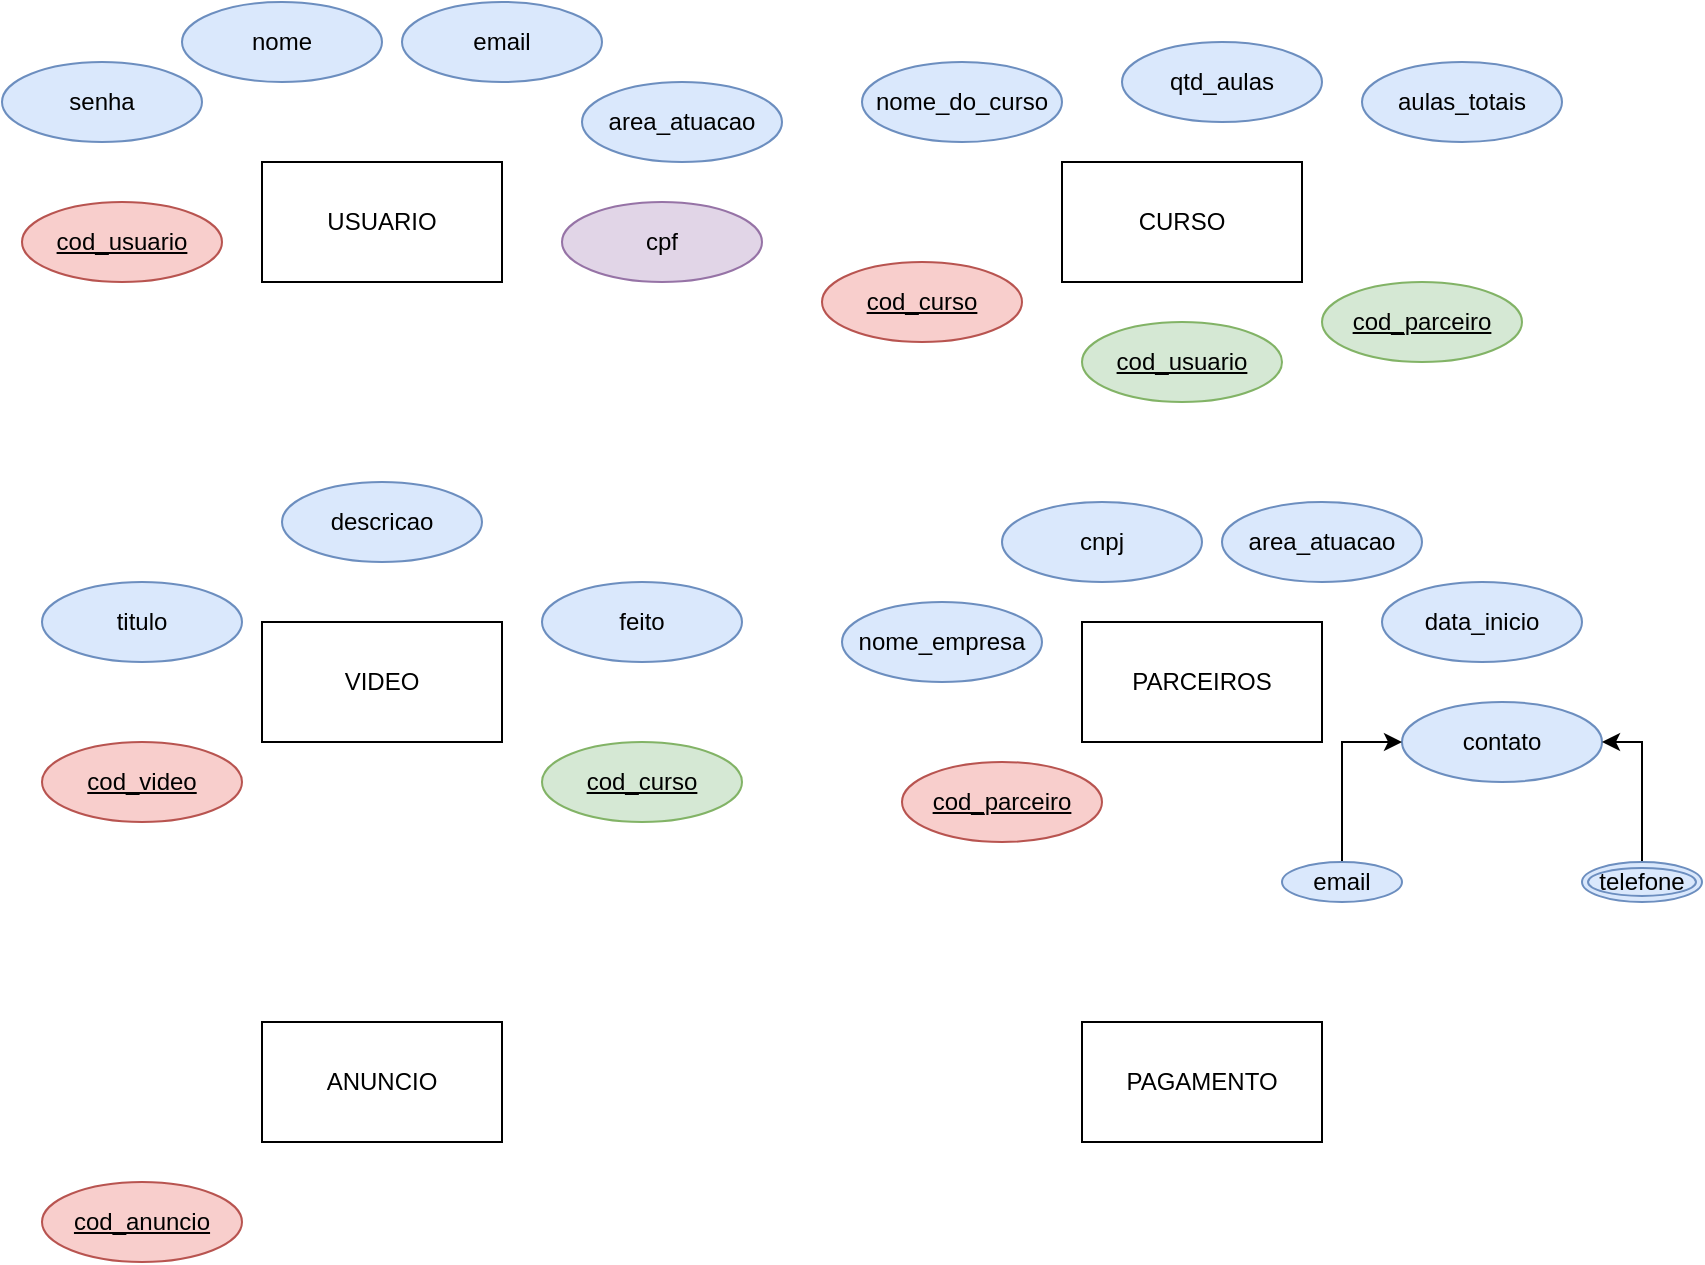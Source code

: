 <mxfile version="15.5.6" type="github">
  <diagram id="ih6JafG6nzKx1Rxnsl3B" name="Page-1">
    <mxGraphModel dx="1021" dy="529" grid="1" gridSize="10" guides="1" tooltips="1" connect="1" arrows="1" fold="1" page="1" pageScale="1" pageWidth="827" pageHeight="1169" math="0" shadow="0">
      <root>
        <mxCell id="0" />
        <mxCell id="1" parent="0" />
        <mxCell id="wT4xa7yVc8Btj3I7OYdM-1" value="USUARIO" style="rounded=0;whiteSpace=wrap;html=1;" vertex="1" parent="1">
          <mxGeometry x="140" y="110" width="120" height="60" as="geometry" />
        </mxCell>
        <mxCell id="wT4xa7yVc8Btj3I7OYdM-3" value="cod_usuario" style="ellipse;whiteSpace=wrap;html=1;align=center;fontStyle=4;fillColor=#f8cecc;strokeColor=#b85450;" vertex="1" parent="1">
          <mxGeometry x="20" y="130" width="100" height="40" as="geometry" />
        </mxCell>
        <mxCell id="wT4xa7yVc8Btj3I7OYdM-4" value="email" style="ellipse;whiteSpace=wrap;html=1;align=center;fillColor=#dae8fc;strokeColor=#6c8ebf;" vertex="1" parent="1">
          <mxGeometry x="210" y="30" width="100" height="40" as="geometry" />
        </mxCell>
        <mxCell id="wT4xa7yVc8Btj3I7OYdM-5" value="nome" style="ellipse;whiteSpace=wrap;html=1;align=center;fillColor=#dae8fc;strokeColor=#6c8ebf;" vertex="1" parent="1">
          <mxGeometry x="100" y="30" width="100" height="40" as="geometry" />
        </mxCell>
        <mxCell id="wT4xa7yVc8Btj3I7OYdM-6" value="cpf" style="ellipse;whiteSpace=wrap;html=1;align=center;fillColor=#e1d5e7;strokeColor=#9673a6;" vertex="1" parent="1">
          <mxGeometry x="290" y="130" width="100" height="40" as="geometry" />
        </mxCell>
        <mxCell id="wT4xa7yVc8Btj3I7OYdM-7" value="senha" style="ellipse;whiteSpace=wrap;html=1;align=center;fillColor=#dae8fc;strokeColor=#6c8ebf;" vertex="1" parent="1">
          <mxGeometry x="10" y="60" width="100" height="40" as="geometry" />
        </mxCell>
        <mxCell id="wT4xa7yVc8Btj3I7OYdM-9" value="CURSO" style="rounded=0;whiteSpace=wrap;html=1;" vertex="1" parent="1">
          <mxGeometry x="540" y="110" width="120" height="60" as="geometry" />
        </mxCell>
        <mxCell id="wT4xa7yVc8Btj3I7OYdM-10" value="cod_curso" style="ellipse;whiteSpace=wrap;html=1;align=center;fontStyle=4;fillColor=#f8cecc;strokeColor=#b85450;" vertex="1" parent="1">
          <mxGeometry x="420" y="160" width="100" height="40" as="geometry" />
        </mxCell>
        <mxCell id="wT4xa7yVc8Btj3I7OYdM-11" value="cod_usuario" style="ellipse;whiteSpace=wrap;html=1;align=center;fontStyle=4;fillColor=#d5e8d4;strokeColor=#82b366;" vertex="1" parent="1">
          <mxGeometry x="550" y="190" width="100" height="40" as="geometry" />
        </mxCell>
        <mxCell id="wT4xa7yVc8Btj3I7OYdM-12" value="qtd_aulas" style="ellipse;whiteSpace=wrap;html=1;align=center;fillColor=#dae8fc;strokeColor=#6c8ebf;" vertex="1" parent="1">
          <mxGeometry x="570" y="50" width="100" height="40" as="geometry" />
        </mxCell>
        <mxCell id="wT4xa7yVc8Btj3I7OYdM-16" value="&lt;span&gt;aulas_totais&lt;/span&gt;" style="ellipse;whiteSpace=wrap;html=1;align=center;fillColor=#dae8fc;strokeColor=#6c8ebf;" vertex="1" parent="1">
          <mxGeometry x="690" y="60" width="100" height="40" as="geometry" />
        </mxCell>
        <mxCell id="wT4xa7yVc8Btj3I7OYdM-17" value="VIDEO" style="rounded=0;whiteSpace=wrap;html=1;" vertex="1" parent="1">
          <mxGeometry x="140" y="340" width="120" height="60" as="geometry" />
        </mxCell>
        <mxCell id="wT4xa7yVc8Btj3I7OYdM-18" value="cod_video" style="ellipse;whiteSpace=wrap;html=1;align=center;fontStyle=4;fillColor=#f8cecc;strokeColor=#b85450;" vertex="1" parent="1">
          <mxGeometry x="30" y="400" width="100" height="40" as="geometry" />
        </mxCell>
        <mxCell id="wT4xa7yVc8Btj3I7OYdM-19" value="titulo" style="ellipse;whiteSpace=wrap;html=1;align=center;fillColor=#dae8fc;strokeColor=#6c8ebf;" vertex="1" parent="1">
          <mxGeometry x="30" y="320" width="100" height="40" as="geometry" />
        </mxCell>
        <mxCell id="wT4xa7yVc8Btj3I7OYdM-20" value="descricao" style="ellipse;whiteSpace=wrap;html=1;align=center;fillColor=#dae8fc;strokeColor=#6c8ebf;" vertex="1" parent="1">
          <mxGeometry x="150" y="270" width="100" height="40" as="geometry" />
        </mxCell>
        <mxCell id="wT4xa7yVc8Btj3I7OYdM-22" value="feito" style="ellipse;whiteSpace=wrap;html=1;align=center;fillColor=#dae8fc;strokeColor=#6c8ebf;" vertex="1" parent="1">
          <mxGeometry x="280" y="320" width="100" height="40" as="geometry" />
        </mxCell>
        <mxCell id="wT4xa7yVc8Btj3I7OYdM-24" value="PARCEIROS" style="rounded=0;whiteSpace=wrap;html=1;" vertex="1" parent="1">
          <mxGeometry x="550" y="340" width="120" height="60" as="geometry" />
        </mxCell>
        <mxCell id="wT4xa7yVc8Btj3I7OYdM-25" value="cod_parceiro" style="ellipse;whiteSpace=wrap;html=1;align=center;fontStyle=4;fillColor=#f8cecc;strokeColor=#b85450;" vertex="1" parent="1">
          <mxGeometry x="460" y="410" width="100" height="40" as="geometry" />
        </mxCell>
        <mxCell id="wT4xa7yVc8Btj3I7OYdM-27" value="cod_parceiro" style="ellipse;whiteSpace=wrap;html=1;align=center;fontStyle=4;fillColor=#d5e8d4;strokeColor=#82b366;" vertex="1" parent="1">
          <mxGeometry x="670" y="170" width="100" height="40" as="geometry" />
        </mxCell>
        <mxCell id="wT4xa7yVc8Btj3I7OYdM-28" value="ANUNCIO" style="rounded=0;whiteSpace=wrap;html=1;" vertex="1" parent="1">
          <mxGeometry x="140" y="540" width="120" height="60" as="geometry" />
        </mxCell>
        <mxCell id="wT4xa7yVc8Btj3I7OYdM-30" value="nome_empresa" style="ellipse;whiteSpace=wrap;html=1;align=center;fillColor=#dae8fc;strokeColor=#6c8ebf;" vertex="1" parent="1">
          <mxGeometry x="430" y="330" width="100" height="40" as="geometry" />
        </mxCell>
        <mxCell id="wT4xa7yVc8Btj3I7OYdM-31" value="cnpj" style="ellipse;whiteSpace=wrap;html=1;align=center;fillColor=#dae8fc;strokeColor=#6c8ebf;" vertex="1" parent="1">
          <mxGeometry x="510" y="280" width="100" height="40" as="geometry" />
        </mxCell>
        <mxCell id="wT4xa7yVc8Btj3I7OYdM-32" value="area_atuacao" style="ellipse;whiteSpace=wrap;html=1;align=center;fillColor=#dae8fc;strokeColor=#6c8ebf;" vertex="1" parent="1">
          <mxGeometry x="620" y="280" width="100" height="40" as="geometry" />
        </mxCell>
        <mxCell id="wT4xa7yVc8Btj3I7OYdM-33" value="nome_do_curso" style="ellipse;whiteSpace=wrap;html=1;align=center;fillColor=#dae8fc;strokeColor=#6c8ebf;" vertex="1" parent="1">
          <mxGeometry x="440" y="60" width="100" height="40" as="geometry" />
        </mxCell>
        <mxCell id="wT4xa7yVc8Btj3I7OYdM-35" value="cod_curso" style="ellipse;whiteSpace=wrap;html=1;align=center;fontStyle=4;fillColor=#d5e8d4;strokeColor=#82b366;" vertex="1" parent="1">
          <mxGeometry x="280" y="400" width="100" height="40" as="geometry" />
        </mxCell>
        <mxCell id="wT4xa7yVc8Btj3I7OYdM-38" value="data_inicio" style="ellipse;whiteSpace=wrap;html=1;align=center;fillColor=#dae8fc;strokeColor=#6c8ebf;" vertex="1" parent="1">
          <mxGeometry x="700" y="320" width="100" height="40" as="geometry" />
        </mxCell>
        <mxCell id="wT4xa7yVc8Btj3I7OYdM-40" value="PAGAMENTO" style="rounded=0;whiteSpace=wrap;html=1;" vertex="1" parent="1">
          <mxGeometry x="550" y="540" width="120" height="60" as="geometry" />
        </mxCell>
        <mxCell id="wT4xa7yVc8Btj3I7OYdM-42" value="contato" style="ellipse;whiteSpace=wrap;html=1;fillColor=#dae8fc;strokeColor=#6c8ebf;" vertex="1" parent="1">
          <mxGeometry x="710" y="380" width="100" height="40" as="geometry" />
        </mxCell>
        <mxCell id="wT4xa7yVc8Btj3I7OYdM-48" style="edgeStyle=orthogonalEdgeStyle;rounded=0;orthogonalLoop=1;jettySize=auto;html=1;entryX=0;entryY=0.5;entryDx=0;entryDy=0;fontSize=12;" edge="1" parent="1" source="wT4xa7yVc8Btj3I7OYdM-49" target="wT4xa7yVc8Btj3I7OYdM-42">
          <mxGeometry relative="1" as="geometry" />
        </mxCell>
        <mxCell id="wT4xa7yVc8Btj3I7OYdM-49" value="email" style="ellipse;whiteSpace=wrap;html=1;align=center;fontSize=12;fillColor=#dae8fc;strokeColor=#6c8ebf;" vertex="1" parent="1">
          <mxGeometry x="650" y="460" width="60" height="20" as="geometry" />
        </mxCell>
        <mxCell id="wT4xa7yVc8Btj3I7OYdM-55" style="edgeStyle=orthogonalEdgeStyle;rounded=0;orthogonalLoop=1;jettySize=auto;html=1;entryX=1;entryY=0.5;entryDx=0;entryDy=0;" edge="1" parent="1" source="wT4xa7yVc8Btj3I7OYdM-51" target="wT4xa7yVc8Btj3I7OYdM-42">
          <mxGeometry relative="1" as="geometry" />
        </mxCell>
        <mxCell id="wT4xa7yVc8Btj3I7OYdM-51" value="telefone" style="ellipse;shape=doubleEllipse;margin=3;whiteSpace=wrap;html=1;align=center;fillColor=#dae8fc;strokeColor=#6c8ebf;" vertex="1" parent="1">
          <mxGeometry x="800" y="460" width="60" height="20" as="geometry" />
        </mxCell>
        <mxCell id="wT4xa7yVc8Btj3I7OYdM-53" style="edgeStyle=orthogonalEdgeStyle;rounded=0;orthogonalLoop=1;jettySize=auto;html=1;exitX=0.5;exitY=1;exitDx=0;exitDy=0;" edge="1" parent="1" source="wT4xa7yVc8Btj3I7OYdM-51" target="wT4xa7yVc8Btj3I7OYdM-51">
          <mxGeometry relative="1" as="geometry" />
        </mxCell>
        <mxCell id="wT4xa7yVc8Btj3I7OYdM-56" value="area_atuacao" style="ellipse;whiteSpace=wrap;html=1;align=center;fillColor=#dae8fc;strokeColor=#6c8ebf;" vertex="1" parent="1">
          <mxGeometry x="300" y="70" width="100" height="40" as="geometry" />
        </mxCell>
        <mxCell id="wT4xa7yVc8Btj3I7OYdM-57" value="cod_anuncio" style="ellipse;whiteSpace=wrap;html=1;align=center;fontStyle=4;fillColor=#f8cecc;strokeColor=#b85450;" vertex="1" parent="1">
          <mxGeometry x="30" y="620" width="100" height="40" as="geometry" />
        </mxCell>
      </root>
    </mxGraphModel>
  </diagram>
</mxfile>
